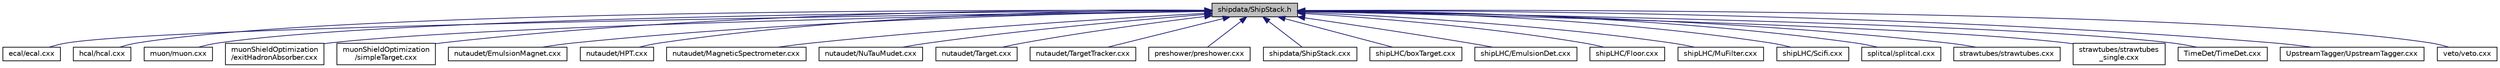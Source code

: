 digraph "shipdata/ShipStack.h"
{
 // LATEX_PDF_SIZE
  edge [fontname="Helvetica",fontsize="10",labelfontname="Helvetica",labelfontsize="10"];
  node [fontname="Helvetica",fontsize="10",shape=record];
  Node1 [label="shipdata/ShipStack.h",height=0.2,width=0.4,color="black", fillcolor="grey75", style="filled", fontcolor="black",tooltip=" "];
  Node1 -> Node2 [dir="back",color="midnightblue",fontsize="10",style="solid",fontname="Helvetica"];
  Node2 [label="ecal/ecal.cxx",height=0.2,width=0.4,color="black", fillcolor="white", style="filled",URL="$ecal_8cxx.html",tooltip=" "];
  Node1 -> Node3 [dir="back",color="midnightblue",fontsize="10",style="solid",fontname="Helvetica"];
  Node3 [label="hcal/hcal.cxx",height=0.2,width=0.4,color="black", fillcolor="white", style="filled",URL="$hcal_8cxx.html",tooltip=" "];
  Node1 -> Node4 [dir="back",color="midnightblue",fontsize="10",style="solid",fontname="Helvetica"];
  Node4 [label="muon/muon.cxx",height=0.2,width=0.4,color="black", fillcolor="white", style="filled",URL="$muon_8cxx.html",tooltip=" "];
  Node1 -> Node5 [dir="back",color="midnightblue",fontsize="10",style="solid",fontname="Helvetica"];
  Node5 [label="muonShieldOptimization\l/exitHadronAbsorber.cxx",height=0.2,width=0.4,color="black", fillcolor="white", style="filled",URL="$exitHadronAbsorber_8cxx.html",tooltip=" "];
  Node1 -> Node6 [dir="back",color="midnightblue",fontsize="10",style="solid",fontname="Helvetica"];
  Node6 [label="muonShieldOptimization\l/simpleTarget.cxx",height=0.2,width=0.4,color="black", fillcolor="white", style="filled",URL="$simpleTarget_8cxx.html",tooltip=" "];
  Node1 -> Node7 [dir="back",color="midnightblue",fontsize="10",style="solid",fontname="Helvetica"];
  Node7 [label="nutaudet/EmulsionMagnet.cxx",height=0.2,width=0.4,color="black", fillcolor="white", style="filled",URL="$EmulsionMagnet_8cxx.html",tooltip=" "];
  Node1 -> Node8 [dir="back",color="midnightblue",fontsize="10",style="solid",fontname="Helvetica"];
  Node8 [label="nutaudet/HPT.cxx",height=0.2,width=0.4,color="black", fillcolor="white", style="filled",URL="$HPT_8cxx.html",tooltip=" "];
  Node1 -> Node9 [dir="back",color="midnightblue",fontsize="10",style="solid",fontname="Helvetica"];
  Node9 [label="nutaudet/MagneticSpectrometer.cxx",height=0.2,width=0.4,color="black", fillcolor="white", style="filled",URL="$MagneticSpectrometer_8cxx.html",tooltip=" "];
  Node1 -> Node10 [dir="back",color="midnightblue",fontsize="10",style="solid",fontname="Helvetica"];
  Node10 [label="nutaudet/NuTauMudet.cxx",height=0.2,width=0.4,color="black", fillcolor="white", style="filled",URL="$NuTauMudet_8cxx.html",tooltip=" "];
  Node1 -> Node11 [dir="back",color="midnightblue",fontsize="10",style="solid",fontname="Helvetica"];
  Node11 [label="nutaudet/Target.cxx",height=0.2,width=0.4,color="black", fillcolor="white", style="filled",URL="$Target_8cxx.html",tooltip=" "];
  Node1 -> Node12 [dir="back",color="midnightblue",fontsize="10",style="solid",fontname="Helvetica"];
  Node12 [label="nutaudet/TargetTracker.cxx",height=0.2,width=0.4,color="black", fillcolor="white", style="filled",URL="$TargetTracker_8cxx.html",tooltip=" "];
  Node1 -> Node13 [dir="back",color="midnightblue",fontsize="10",style="solid",fontname="Helvetica"];
  Node13 [label="preshower/preshower.cxx",height=0.2,width=0.4,color="black", fillcolor="white", style="filled",URL="$preshower_8cxx.html",tooltip=" "];
  Node1 -> Node14 [dir="back",color="midnightblue",fontsize="10",style="solid",fontname="Helvetica"];
  Node14 [label="shipdata/ShipStack.cxx",height=0.2,width=0.4,color="black", fillcolor="white", style="filled",URL="$ShipStack_8cxx.html",tooltip=" "];
  Node1 -> Node15 [dir="back",color="midnightblue",fontsize="10",style="solid",fontname="Helvetica"];
  Node15 [label="shipLHC/boxTarget.cxx",height=0.2,width=0.4,color="black", fillcolor="white", style="filled",URL="$boxTarget_8cxx.html",tooltip=" "];
  Node1 -> Node16 [dir="back",color="midnightblue",fontsize="10",style="solid",fontname="Helvetica"];
  Node16 [label="shipLHC/EmulsionDet.cxx",height=0.2,width=0.4,color="black", fillcolor="white", style="filled",URL="$EmulsionDet_8cxx.html",tooltip=" "];
  Node1 -> Node17 [dir="back",color="midnightblue",fontsize="10",style="solid",fontname="Helvetica"];
  Node17 [label="shipLHC/Floor.cxx",height=0.2,width=0.4,color="black", fillcolor="white", style="filled",URL="$Floor_8cxx.html",tooltip=" "];
  Node1 -> Node18 [dir="back",color="midnightblue",fontsize="10",style="solid",fontname="Helvetica"];
  Node18 [label="shipLHC/MuFilter.cxx",height=0.2,width=0.4,color="black", fillcolor="white", style="filled",URL="$MuFilter_8cxx.html",tooltip=" "];
  Node1 -> Node19 [dir="back",color="midnightblue",fontsize="10",style="solid",fontname="Helvetica"];
  Node19 [label="shipLHC/Scifi.cxx",height=0.2,width=0.4,color="black", fillcolor="white", style="filled",URL="$Scifi_8cxx.html",tooltip=" "];
  Node1 -> Node20 [dir="back",color="midnightblue",fontsize="10",style="solid",fontname="Helvetica"];
  Node20 [label="splitcal/splitcal.cxx",height=0.2,width=0.4,color="black", fillcolor="white", style="filled",URL="$splitcal_8cxx.html",tooltip=" "];
  Node1 -> Node21 [dir="back",color="midnightblue",fontsize="10",style="solid",fontname="Helvetica"];
  Node21 [label="strawtubes/strawtubes.cxx",height=0.2,width=0.4,color="black", fillcolor="white", style="filled",URL="$strawtubes_8cxx.html",tooltip=" "];
  Node1 -> Node22 [dir="back",color="midnightblue",fontsize="10",style="solid",fontname="Helvetica"];
  Node22 [label="strawtubes/strawtubes\l_single.cxx",height=0.2,width=0.4,color="black", fillcolor="white", style="filled",URL="$strawtubes__single_8cxx.html",tooltip=" "];
  Node1 -> Node23 [dir="back",color="midnightblue",fontsize="10",style="solid",fontname="Helvetica"];
  Node23 [label="TimeDet/TimeDet.cxx",height=0.2,width=0.4,color="black", fillcolor="white", style="filled",URL="$TimeDet_8cxx.html",tooltip=" "];
  Node1 -> Node24 [dir="back",color="midnightblue",fontsize="10",style="solid",fontname="Helvetica"];
  Node24 [label="UpstreamTagger/UpstreamTagger.cxx",height=0.2,width=0.4,color="black", fillcolor="white", style="filled",URL="$UpstreamTagger_8cxx.html",tooltip=" "];
  Node1 -> Node25 [dir="back",color="midnightblue",fontsize="10",style="solid",fontname="Helvetica"];
  Node25 [label="veto/veto.cxx",height=0.2,width=0.4,color="black", fillcolor="white", style="filled",URL="$veto_8cxx.html",tooltip=" "];
}
